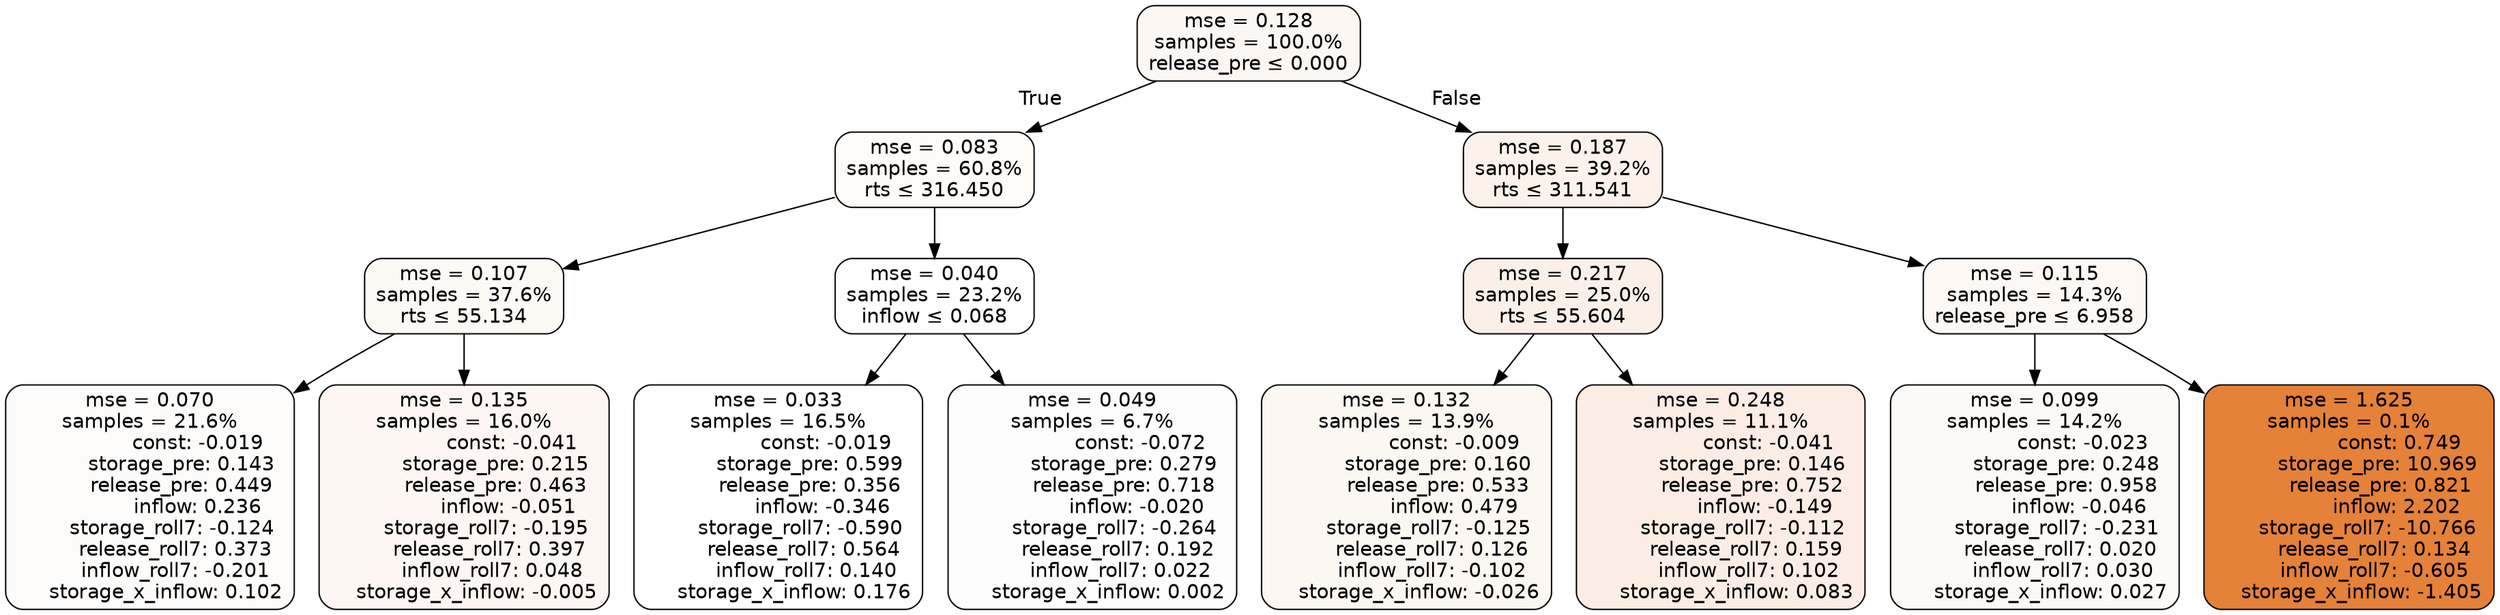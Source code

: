 digraph tree {
bgcolor="transparent"
node [shape=rectangle, style="filled, rounded", color="black", fontname=helvetica] ;
edge [fontname=helvetica] ;
	"0" [label="mse = 0.128
samples = 100.0%
release_pre &le; 0.000", fillcolor="#fdf7f3"]
	"1" [label="mse = 0.083
samples = 60.8%
rts &le; 316.450", fillcolor="#fefbf8"]
	"2" [label="mse = 0.107
samples = 37.6%
rts &le; 55.134", fillcolor="#fdf9f5"]
	"3" [label="mse = 0.070
samples = 21.6%
               const: -0.019
          storage_pre: 0.143
          release_pre: 0.449
               inflow: 0.236
       storage_roll7: -0.124
        release_roll7: 0.373
        inflow_roll7: -0.201
     storage_x_inflow: 0.102", fillcolor="#fefcfa"]
	"4" [label="mse = 0.135
samples = 16.0%
               const: -0.041
          storage_pre: 0.215
          release_pre: 0.463
              inflow: -0.051
       storage_roll7: -0.195
        release_roll7: 0.397
         inflow_roll7: 0.048
    storage_x_inflow: -0.005", fillcolor="#fdf6f2"]
	"5" [label="mse = 0.040
samples = 23.2%
inflow &le; 0.068", fillcolor="#fefefe"]
	"6" [label="mse = 0.033
samples = 16.5%
               const: -0.019
          storage_pre: 0.599
          release_pre: 0.356
              inflow: -0.346
       storage_roll7: -0.590
        release_roll7: 0.564
         inflow_roll7: 0.140
     storage_x_inflow: 0.176", fillcolor="#ffffff"]
	"7" [label="mse = 0.049
samples = 6.7%
               const: -0.072
          storage_pre: 0.279
          release_pre: 0.718
              inflow: -0.020
       storage_roll7: -0.264
        release_roll7: 0.192
         inflow_roll7: 0.022
     storage_x_inflow: 0.002", fillcolor="#fefdfd"]
	"8" [label="mse = 0.187
samples = 39.2%
rts &le; 311.541", fillcolor="#fcf2eb"]
	"9" [label="mse = 0.217
samples = 25.0%
rts &le; 55.604", fillcolor="#fbf0e8"]
	"10" [label="mse = 0.132
samples = 13.9%
               const: -0.009
          storage_pre: 0.160
          release_pre: 0.533
               inflow: 0.479
       storage_roll7: -0.125
        release_roll7: 0.126
        inflow_roll7: -0.102
    storage_x_inflow: -0.026", fillcolor="#fdf7f2"]
	"11" [label="mse = 0.248
samples = 11.1%
               const: -0.041
          storage_pre: 0.146
          release_pre: 0.752
              inflow: -0.149
       storage_roll7: -0.112
        release_roll7: 0.159
         inflow_roll7: 0.102
     storage_x_inflow: 0.083", fillcolor="#fbede4"]
	"12" [label="mse = 0.115
samples = 14.3%
release_pre &le; 6.958", fillcolor="#fdf8f4"]
	"13" [label="mse = 0.099
samples = 14.2%
               const: -0.023
          storage_pre: 0.248
          release_pre: 0.958
              inflow: -0.046
       storage_roll7: -0.231
        release_roll7: 0.020
         inflow_roll7: 0.030
     storage_x_inflow: 0.027", fillcolor="#fdf9f6"]
	"14" [label="mse = 1.625
samples = 0.1%
                const: 0.749
         storage_pre: 10.969
          release_pre: 0.821
               inflow: 2.202
      storage_roll7: -10.766
        release_roll7: 0.134
        inflow_roll7: -0.605
    storage_x_inflow: -1.405", fillcolor="#e58139"]

	"0" -> "1" [labeldistance=2.5, labelangle=45, headlabel="True"]
	"1" -> "2"
	"2" -> "3"
	"2" -> "4"
	"1" -> "5"
	"5" -> "6"
	"5" -> "7"
	"0" -> "8" [labeldistance=2.5, labelangle=-45, headlabel="False"]
	"8" -> "9"
	"9" -> "10"
	"9" -> "11"
	"8" -> "12"
	"12" -> "13"
	"12" -> "14"
}